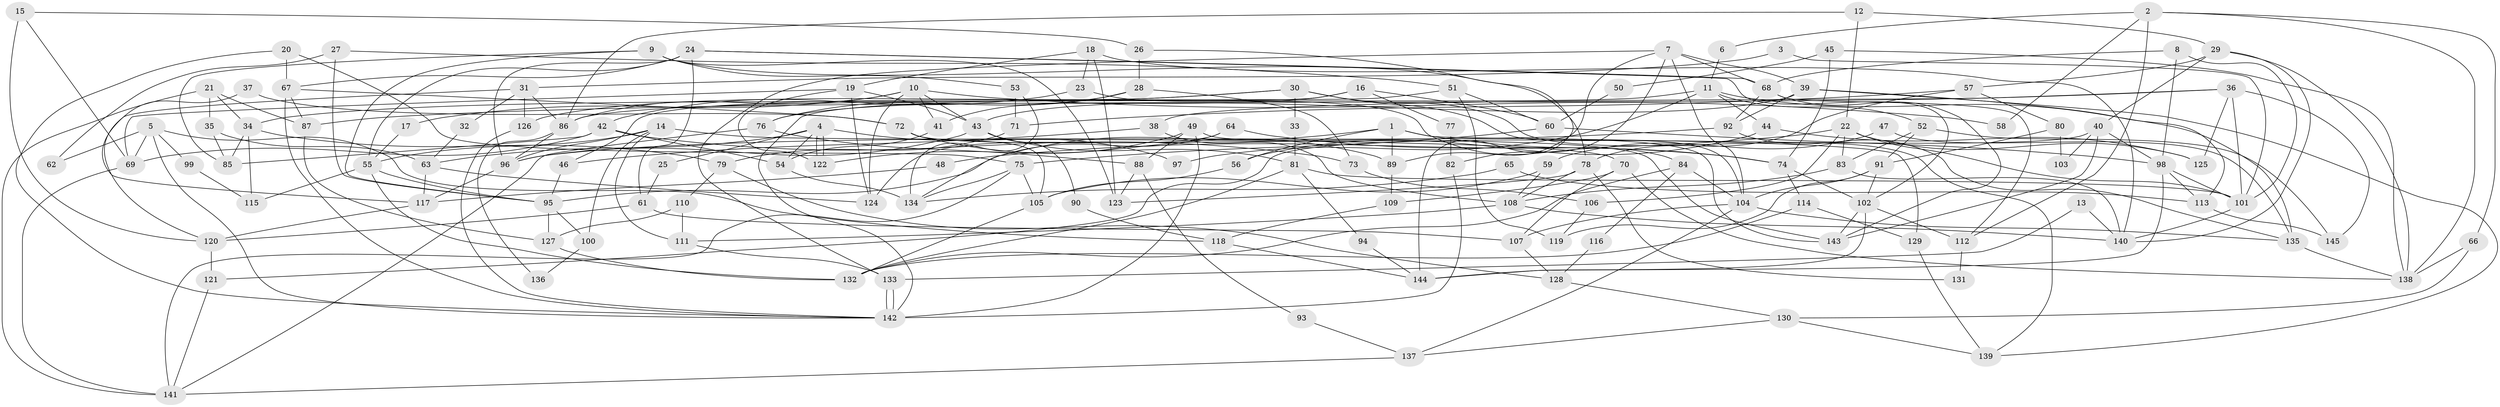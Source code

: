 // Generated by graph-tools (version 1.1) at 2025/02/03/09/25 03:02:03]
// undirected, 145 vertices, 290 edges
graph export_dot {
graph [start="1"]
  node [color=gray90,style=filled];
  1;
  2;
  3;
  4;
  5;
  6;
  7;
  8;
  9;
  10;
  11;
  12;
  13;
  14;
  15;
  16;
  17;
  18;
  19;
  20;
  21;
  22;
  23;
  24;
  25;
  26;
  27;
  28;
  29;
  30;
  31;
  32;
  33;
  34;
  35;
  36;
  37;
  38;
  39;
  40;
  41;
  42;
  43;
  44;
  45;
  46;
  47;
  48;
  49;
  50;
  51;
  52;
  53;
  54;
  55;
  56;
  57;
  58;
  59;
  60;
  61;
  62;
  63;
  64;
  65;
  66;
  67;
  68;
  69;
  70;
  71;
  72;
  73;
  74;
  75;
  76;
  77;
  78;
  79;
  80;
  81;
  82;
  83;
  84;
  85;
  86;
  87;
  88;
  89;
  90;
  91;
  92;
  93;
  94;
  95;
  96;
  97;
  98;
  99;
  100;
  101;
  102;
  103;
  104;
  105;
  106;
  107;
  108;
  109;
  110;
  111;
  112;
  113;
  114;
  115;
  116;
  117;
  118;
  119;
  120;
  121;
  122;
  123;
  124;
  125;
  126;
  127;
  128;
  129;
  130;
  131;
  132;
  133;
  134;
  135;
  136;
  137;
  138;
  139;
  140;
  141;
  142;
  143;
  144;
  145;
  1 -- 89;
  1 -- 56;
  1 -- 74;
  1 -- 95;
  1 -- 129;
  2 -- 112;
  2 -- 66;
  2 -- 6;
  2 -- 58;
  2 -- 138;
  3 -- 101;
  3 -- 31;
  4 -- 54;
  4 -- 122;
  4 -- 122;
  4 -- 25;
  4 -- 63;
  4 -- 97;
  5 -- 142;
  5 -- 69;
  5 -- 62;
  5 -- 99;
  5 -- 118;
  6 -- 11;
  7 -- 68;
  7 -- 39;
  7 -- 82;
  7 -- 89;
  7 -- 104;
  7 -- 133;
  8 -- 101;
  8 -- 68;
  8 -- 98;
  9 -- 123;
  9 -- 95;
  9 -- 53;
  9 -- 78;
  9 -- 85;
  10 -- 86;
  10 -- 43;
  10 -- 17;
  10 -- 41;
  10 -- 58;
  10 -- 124;
  11 -- 86;
  11 -- 135;
  11 -- 44;
  11 -- 52;
  11 -- 97;
  12 -- 29;
  12 -- 22;
  12 -- 86;
  13 -- 140;
  13 -- 133;
  14 -- 70;
  14 -- 111;
  14 -- 55;
  14 -- 96;
  14 -- 100;
  15 -- 69;
  15 -- 120;
  15 -- 26;
  16 -- 60;
  16 -- 46;
  16 -- 76;
  16 -- 77;
  17 -- 55;
  18 -- 19;
  18 -- 140;
  18 -- 23;
  18 -- 123;
  19 -- 122;
  19 -- 69;
  19 -- 43;
  19 -- 124;
  20 -- 142;
  20 -- 67;
  20 -- 75;
  21 -- 34;
  21 -- 35;
  21 -- 87;
  21 -- 141;
  22 -- 106;
  22 -- 101;
  22 -- 48;
  22 -- 83;
  22 -- 125;
  23 -- 84;
  23 -- 42;
  24 -- 68;
  24 -- 55;
  24 -- 61;
  24 -- 67;
  24 -- 96;
  24 -- 102;
  25 -- 61;
  26 -- 144;
  26 -- 28;
  27 -- 51;
  27 -- 95;
  27 -- 62;
  28 -- 41;
  28 -- 73;
  28 -- 76;
  29 -- 57;
  29 -- 140;
  29 -- 40;
  29 -- 138;
  30 -- 104;
  30 -- 126;
  30 -- 33;
  30 -- 34;
  30 -- 139;
  31 -- 86;
  31 -- 120;
  31 -- 32;
  31 -- 126;
  32 -- 63;
  33 -- 81;
  34 -- 79;
  34 -- 85;
  34 -- 115;
  35 -- 63;
  35 -- 85;
  36 -- 87;
  36 -- 101;
  36 -- 38;
  36 -- 125;
  36 -- 145;
  37 -- 117;
  37 -- 72;
  38 -- 108;
  38 -- 46;
  39 -- 139;
  39 -- 43;
  39 -- 92;
  39 -- 113;
  40 -- 143;
  40 -- 98;
  40 -- 103;
  40 -- 121;
  41 -- 54;
  42 -- 85;
  42 -- 54;
  42 -- 69;
  42 -- 73;
  43 -- 96;
  43 -- 81;
  43 -- 90;
  44 -- 125;
  44 -- 56;
  45 -- 74;
  45 -- 138;
  45 -- 50;
  46 -- 95;
  47 -- 59;
  47 -- 135;
  48 -- 117;
  49 -- 143;
  49 -- 88;
  49 -- 122;
  49 -- 142;
  50 -- 60;
  51 -- 60;
  51 -- 142;
  51 -- 119;
  52 -- 145;
  52 -- 83;
  52 -- 91;
  53 -- 134;
  53 -- 71;
  54 -- 134;
  55 -- 95;
  55 -- 115;
  55 -- 132;
  56 -- 105;
  57 -- 78;
  57 -- 71;
  57 -- 80;
  59 -- 108;
  59 -- 105;
  60 -- 98;
  60 -- 75;
  61 -- 120;
  61 -- 107;
  63 -- 124;
  63 -- 117;
  64 -- 124;
  64 -- 74;
  64 -- 134;
  65 -- 113;
  65 -- 134;
  66 -- 130;
  66 -- 138;
  67 -- 142;
  67 -- 72;
  67 -- 87;
  68 -- 143;
  68 -- 92;
  68 -- 112;
  69 -- 141;
  70 -- 107;
  70 -- 138;
  70 -- 109;
  71 -- 79;
  72 -- 89;
  72 -- 105;
  72 -- 143;
  73 -- 106;
  74 -- 102;
  74 -- 114;
  75 -- 141;
  75 -- 105;
  75 -- 134;
  76 -- 88;
  76 -- 141;
  77 -- 82;
  78 -- 108;
  78 -- 123;
  78 -- 131;
  79 -- 128;
  79 -- 110;
  80 -- 91;
  80 -- 103;
  81 -- 132;
  81 -- 94;
  81 -- 101;
  82 -- 142;
  83 -- 108;
  83 -- 140;
  84 -- 132;
  84 -- 104;
  84 -- 116;
  86 -- 96;
  86 -- 136;
  87 -- 127;
  88 -- 123;
  88 -- 93;
  89 -- 109;
  90 -- 118;
  91 -- 104;
  91 -- 102;
  91 -- 119;
  92 -- 96;
  92 -- 135;
  93 -- 137;
  94 -- 144;
  95 -- 127;
  95 -- 100;
  96 -- 117;
  98 -- 101;
  98 -- 113;
  98 -- 144;
  99 -- 115;
  100 -- 136;
  101 -- 140;
  102 -- 112;
  102 -- 143;
  102 -- 144;
  104 -- 135;
  104 -- 107;
  104 -- 137;
  105 -- 132;
  106 -- 119;
  107 -- 128;
  108 -- 140;
  108 -- 111;
  109 -- 118;
  110 -- 111;
  110 -- 127;
  111 -- 133;
  112 -- 131;
  113 -- 145;
  114 -- 132;
  114 -- 129;
  116 -- 128;
  117 -- 120;
  118 -- 144;
  120 -- 121;
  121 -- 141;
  126 -- 142;
  127 -- 132;
  128 -- 130;
  129 -- 139;
  130 -- 137;
  130 -- 139;
  133 -- 142;
  133 -- 142;
  135 -- 138;
  137 -- 141;
}
